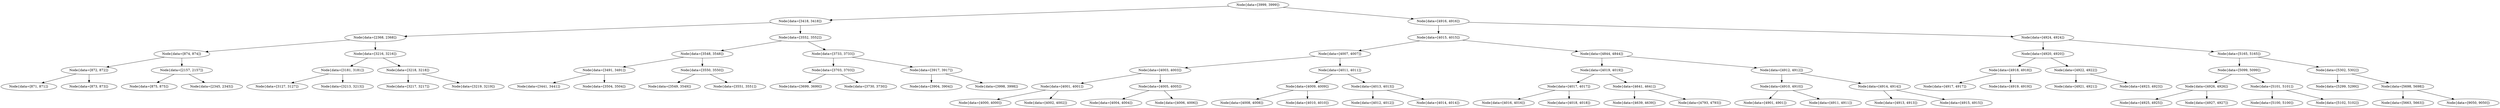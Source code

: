 digraph G{
1187544395 [label="Node{data=[3999, 3999]}"]
1187544395 -> 1770312730
1770312730 [label="Node{data=[3418, 3418]}"]
1770312730 -> 118329190
118329190 [label="Node{data=[2368, 2368]}"]
118329190 -> 453984087
453984087 [label="Node{data=[874, 874]}"]
453984087 -> 514341720
514341720 [label="Node{data=[872, 872]}"]
514341720 -> 1363347603
1363347603 [label="Node{data=[871, 871]}"]
514341720 -> 979290978
979290978 [label="Node{data=[873, 873]}"]
453984087 -> 1489616633
1489616633 [label="Node{data=[2157, 2157]}"]
1489616633 -> 124009539
124009539 [label="Node{data=[875, 875]}"]
1489616633 -> 1311423404
1311423404 [label="Node{data=[2345, 2345]}"]
118329190 -> 48463056
48463056 [label="Node{data=[3216, 3216]}"]
48463056 -> 398996483
398996483 [label="Node{data=[3181, 3181]}"]
398996483 -> 837325981
837325981 [label="Node{data=[3127, 3127]}"]
398996483 -> 713338583
713338583 [label="Node{data=[3213, 3213]}"]
48463056 -> 865620651
865620651 [label="Node{data=[3218, 3218]}"]
865620651 -> 1705382135
1705382135 [label="Node{data=[3217, 3217]}"]
865620651 -> 270478498
270478498 [label="Node{data=[3219, 3219]}"]
1770312730 -> 534960736
534960736 [label="Node{data=[3552, 3552]}"]
534960736 -> 1847512637
1847512637 [label="Node{data=[3548, 3548]}"]
1847512637 -> 996821665
996821665 [label="Node{data=[3491, 3491]}"]
996821665 -> 1383664466
1383664466 [label="Node{data=[3441, 3441]}"]
996821665 -> 1539435175
1539435175 [label="Node{data=[3504, 3504]}"]
1847512637 -> 1127659716
1127659716 [label="Node{data=[3550, 3550]}"]
1127659716 -> 710987073
710987073 [label="Node{data=[3549, 3549]}"]
1127659716 -> 819556548
819556548 [label="Node{data=[3551, 3551]}"]
534960736 -> 1687756970
1687756970 [label="Node{data=[3733, 3733]}"]
1687756970 -> 312427621
312427621 [label="Node{data=[3703, 3703]}"]
312427621 -> 1052350898
1052350898 [label="Node{data=[3699, 3699]}"]
312427621 -> 1167950321
1167950321 [label="Node{data=[3730, 3730]}"]
1687756970 -> 1756132760
1756132760 [label="Node{data=[3917, 3917]}"]
1756132760 -> 7907460
7907460 [label="Node{data=[3904, 3904]}"]
1756132760 -> 1920914736
1920914736 [label="Node{data=[3998, 3998]}"]
1187544395 -> 1539653767
1539653767 [label="Node{data=[4916, 4916]}"]
1539653767 -> 1355742930
1355742930 [label="Node{data=[4015, 4015]}"]
1355742930 -> 355942599
355942599 [label="Node{data=[4007, 4007]}"]
355942599 -> 291819524
291819524 [label="Node{data=[4003, 4003]}"]
291819524 -> 1624533975
1624533975 [label="Node{data=[4001, 4001]}"]
1624533975 -> 1204498801
1204498801 [label="Node{data=[4000, 4000]}"]
1624533975 -> 1758818359
1758818359 [label="Node{data=[4002, 4002]}"]
291819524 -> 1594255833
1594255833 [label="Node{data=[4005, 4005]}"]
1594255833 -> 474954557
474954557 [label="Node{data=[4004, 4004]}"]
1594255833 -> 34722172
34722172 [label="Node{data=[4006, 4006]}"]
355942599 -> 1099324865
1099324865 [label="Node{data=[4011, 4011]}"]
1099324865 -> 765639817
765639817 [label="Node{data=[4009, 4009]}"]
765639817 -> 1221721299
1221721299 [label="Node{data=[4008, 4008]}"]
765639817 -> 1145523844
1145523844 [label="Node{data=[4010, 4010]}"]
1099324865 -> 928803736
928803736 [label="Node{data=[4013, 4013]}"]
928803736 -> 253939470
253939470 [label="Node{data=[4012, 4012]}"]
928803736 -> 1213369693
1213369693 [label="Node{data=[4014, 4014]}"]
1355742930 -> 916441533
916441533 [label="Node{data=[4844, 4844]}"]
916441533 -> 1657496669
1657496669 [label="Node{data=[4019, 4019]}"]
1657496669 -> 2064158133
2064158133 [label="Node{data=[4017, 4017]}"]
2064158133 -> 661442540
661442540 [label="Node{data=[4016, 4016]}"]
2064158133 -> 1870014621
1870014621 [label="Node{data=[4018, 4018]}"]
1657496669 -> 1453736098
1453736098 [label="Node{data=[4641, 4641]}"]
1453736098 -> 1769736934
1769736934 [label="Node{data=[4639, 4639]}"]
1453736098 -> 682535818
682535818 [label="Node{data=[4793, 4793]}"]
916441533 -> 1984060610
1984060610 [label="Node{data=[4912, 4912]}"]
1984060610 -> 310751736
310751736 [label="Node{data=[4910, 4910]}"]
310751736 -> 463975028
463975028 [label="Node{data=[4901, 4901]}"]
310751736 -> 1174972529
1174972529 [label="Node{data=[4911, 4911]}"]
1984060610 -> 575166526
575166526 [label="Node{data=[4914, 4914]}"]
575166526 -> 503130110
503130110 [label="Node{data=[4913, 4913]}"]
575166526 -> 997134887
997134887 [label="Node{data=[4915, 4915]}"]
1539653767 -> 950500891
950500891 [label="Node{data=[4924, 4924]}"]
950500891 -> 1481525401
1481525401 [label="Node{data=[4920, 4920]}"]
1481525401 -> 754468537
754468537 [label="Node{data=[4918, 4918]}"]
754468537 -> 1866827563
1866827563 [label="Node{data=[4917, 4917]}"]
754468537 -> 1821469566
1821469566 [label="Node{data=[4919, 4919]}"]
1481525401 -> 1177677045
1177677045 [label="Node{data=[4922, 4922]}"]
1177677045 -> 680703748
680703748 [label="Node{data=[4921, 4921]}"]
1177677045 -> 1798111714
1798111714 [label="Node{data=[4923, 4923]}"]
950500891 -> 201350498
201350498 [label="Node{data=[5165, 5165]}"]
201350498 -> 1159683667
1159683667 [label="Node{data=[5099, 5099]}"]
1159683667 -> 2013854563
2013854563 [label="Node{data=[4926, 4926]}"]
2013854563 -> 2066339729
2066339729 [label="Node{data=[4925, 4925]}"]
2013854563 -> 1967943387
1967943387 [label="Node{data=[4927, 4927]}"]
1159683667 -> 1251888103
1251888103 [label="Node{data=[5101, 5101]}"]
1251888103 -> 1978823220
1978823220 [label="Node{data=[5100, 5100]}"]
1251888103 -> 1087546948
1087546948 [label="Node{data=[5102, 5102]}"]
201350498 -> 1459495475
1459495475 [label="Node{data=[5302, 5302]}"]
1459495475 -> 1854380664
1854380664 [label="Node{data=[5299, 5299]}"]
1459495475 -> 142751310
142751310 [label="Node{data=[5698, 5698]}"]
142751310 -> 1572290972
1572290972 [label="Node{data=[5663, 5663]}"]
142751310 -> 2063540131
2063540131 [label="Node{data=[9050, 9050]}"]
}